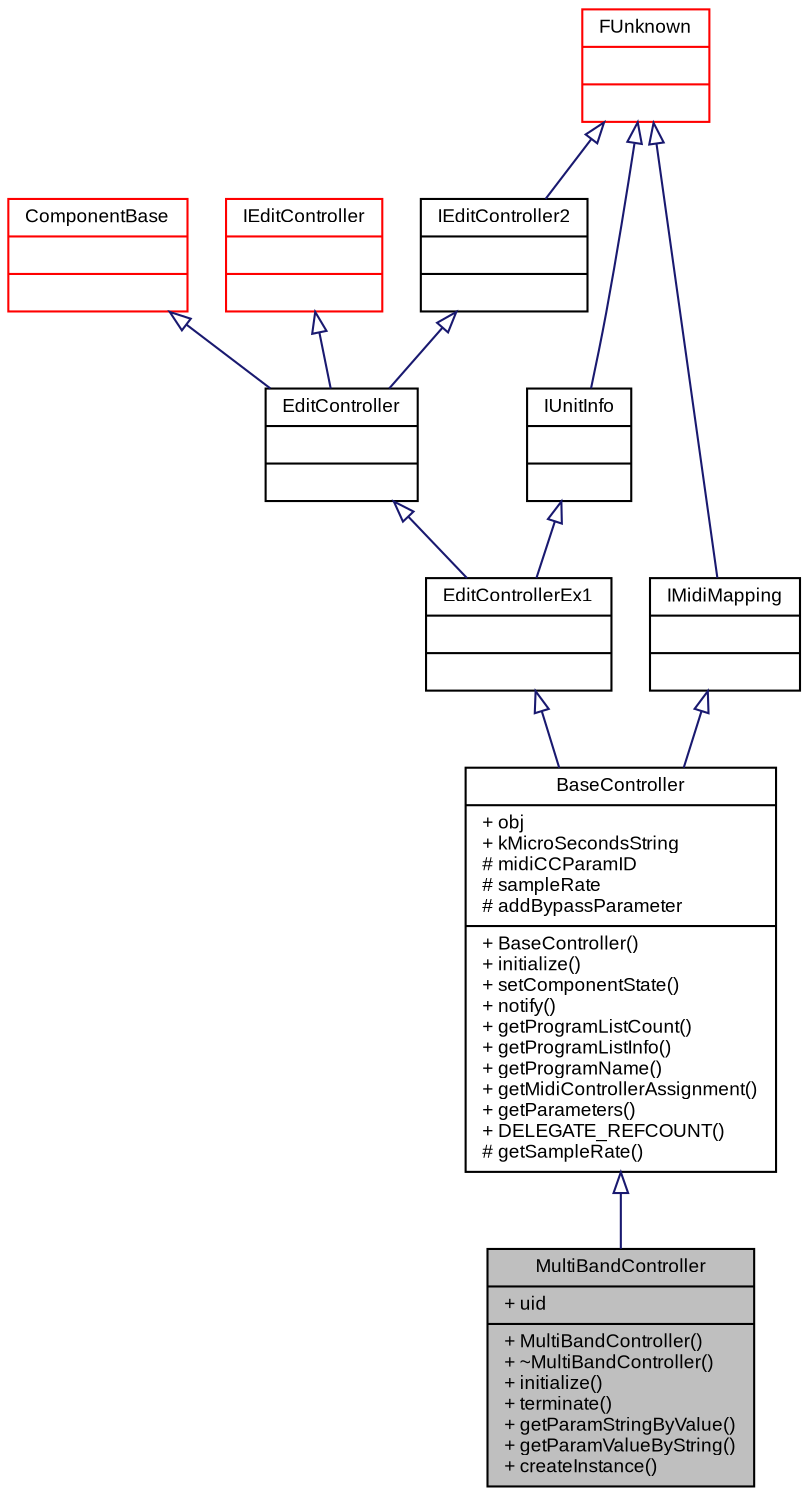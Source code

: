 digraph G
{
  bgcolor="transparent";
  edge [fontname="Arial",fontsize="9",labelfontname="Arial",labelfontsize="9"];
  node [fontname="Arial",fontsize="9",shape=record];
  Node1 [label="{MultiBandController\n|+ uid\l|+ MultiBandController()\l+ ~MultiBandController()\l+ initialize()\l+ terminate()\l+ getParamStringByValue()\l+ getParamValueByString()\l+ createInstance()\l}",height=0.2,width=0.4,color="black", fillcolor="grey75", style="filled" fontcolor="black"];
  Node2 -> Node1 [dir=back,color="midnightblue",fontsize="9",style="solid",arrowtail="empty",fontname="Arial"];
  Node2 [label="{BaseController\n|+ obj\l+ kMicroSecondsString\l# midiCCParamID\l# sampleRate\l# addBypassParameter\l|+ BaseController()\l+ initialize()\l+ setComponentState()\l+ notify()\l+ getProgramListCount()\l+ getProgramListInfo()\l+ getProgramName()\l+ getMidiControllerAssignment()\l+ getParameters()\l+ DELEGATE_REFCOUNT()\l# getSampleRate()\l}",height=0.2,width=0.4,color="black",URL="$classSteinberg_1_1Vst_1_1mda_1_1BaseController.html"];
  Node3 -> Node2 [dir=back,color="midnightblue",fontsize="9",style="solid",arrowtail="empty",fontname="Arial"];
  Node3 [label="{EditControllerEx1\n||}",height=0.2,width=0.4,color="black",URL="vstsdk.tag$classSteinberg_1_1Vst_1_1EditControllerEx1.html"];
  Node4 -> Node3 [dir=back,color="midnightblue",fontsize="9",style="solid",arrowtail="empty",fontname="Arial"];
  Node4 [label="{EditController\n||}",height=0.2,width=0.4,color="black",URL="vstsdk.tag$classSteinberg_1_1Vst_1_1EditController.html"];
  Node5 -> Node4 [dir=back,color="midnightblue",fontsize="9",style="solid",arrowtail="empty",fontname="Arial"];
  Node5 [label="{ComponentBase\n||}",height=0.2,width=0.4,color="red",URL="vstsdk.tag$classSteinberg_1_1Vst_1_1ComponentBase.html"];
  Node6 -> Node4 [dir=back,color="midnightblue",fontsize="9",style="solid",arrowtail="empty",fontname="Arial"];
  Node6 [label="{IEditController\n||}",height=0.2,width=0.4,color="red",URL="vstinterfaces.tag$classSteinberg_1_1Vst_1_1IEditController.html"];
  Node7 -> Node4 [dir=back,color="midnightblue",fontsize="9",style="solid",arrowtail="empty",fontname="Arial"];
  Node7 [label="{IEditController2\n||}",height=0.2,width=0.4,color="black",URL="vstinterfaces.tag$classSteinberg_1_1Vst_1_1IEditController2.html"];
  Node8 -> Node7 [dir=back,color="midnightblue",fontsize="9",style="solid",arrowtail="empty",fontname="Arial"];
  Node8 [label="{FUnknown\n||}",height=0.2,width=0.4,color="red",URL="base.tag$classSteinberg_1_1FUnknown.html"];
  Node9 -> Node3 [dir=back,color="midnightblue",fontsize="9",style="solid",arrowtail="empty",fontname="Arial"];
  Node9 [label="{IUnitInfo\n||}",height=0.2,width=0.4,color="black",URL="vstinterfaces.tag$classSteinberg_1_1Vst_1_1IUnitInfo.html"];
  Node8 -> Node9 [dir=back,color="midnightblue",fontsize="9",style="solid",arrowtail="empty",fontname="Arial"];
  Node10 -> Node2 [dir=back,color="midnightblue",fontsize="9",style="solid",arrowtail="empty",fontname="Arial"];
  Node10 [label="{IMidiMapping\n||}",height=0.2,width=0.4,color="black",URL="vstinterfaces.tag$classSteinberg_1_1Vst_1_1IMidiMapping.html"];
  Node8 -> Node10 [dir=back,color="midnightblue",fontsize="9",style="solid",arrowtail="empty",fontname="Arial"];
}
